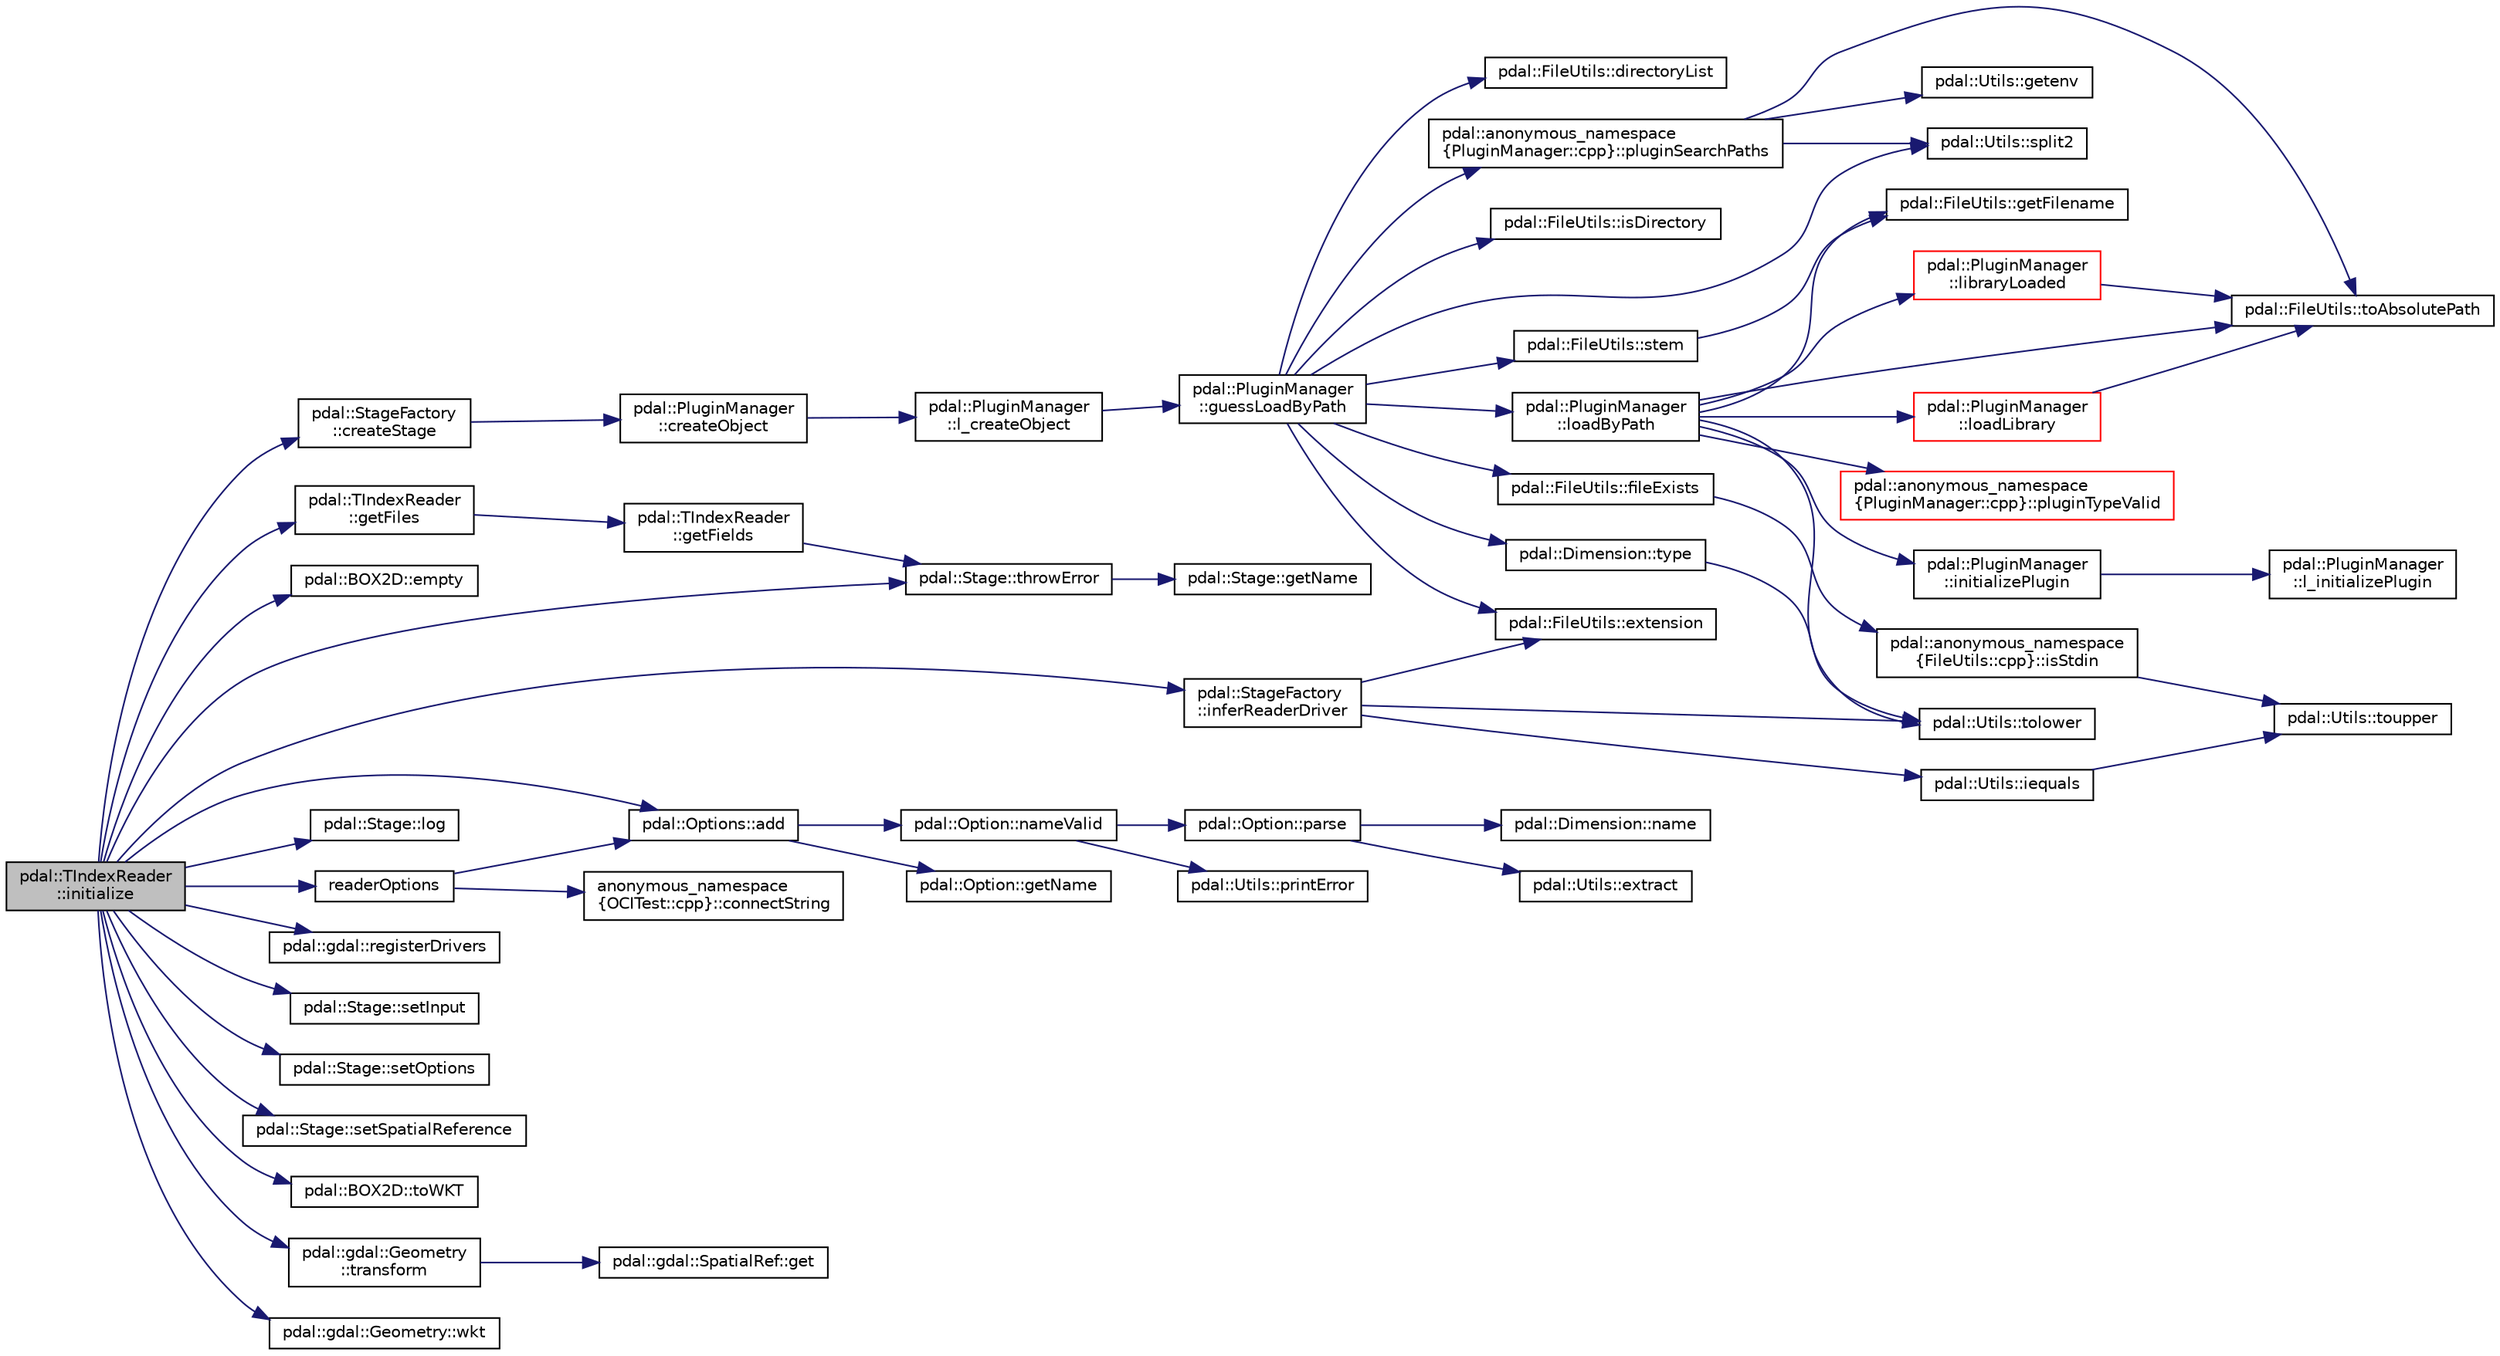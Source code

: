 digraph "pdal::TIndexReader::initialize"
{
  edge [fontname="Helvetica",fontsize="10",labelfontname="Helvetica",labelfontsize="10"];
  node [fontname="Helvetica",fontsize="10",shape=record];
  rankdir="LR";
  Node1 [label="pdal::TIndexReader\l::initialize",height=0.2,width=0.4,color="black", fillcolor="grey75", style="filled", fontcolor="black"];
  Node1 -> Node2 [color="midnightblue",fontsize="10",style="solid",fontname="Helvetica"];
  Node2 [label="pdal::Options::add",height=0.2,width=0.4,color="black", fillcolor="white", style="filled",URL="$classpdal_1_1Options.html#a30826da39f9c4716412141eeeb719032"];
  Node2 -> Node3 [color="midnightblue",fontsize="10",style="solid",fontname="Helvetica"];
  Node3 [label="pdal::Option::getName",height=0.2,width=0.4,color="black", fillcolor="white", style="filled",URL="$classpdal_1_1Option.html#ad2b7a736742fb343e421fa326ef45c23"];
  Node2 -> Node4 [color="midnightblue",fontsize="10",style="solid",fontname="Helvetica"];
  Node4 [label="pdal::Option::nameValid",height=0.2,width=0.4,color="black", fillcolor="white", style="filled",URL="$classpdal_1_1Option.html#aef4422b88464a9cad83b3c11bf1f8cdd"];
  Node4 -> Node5 [color="midnightblue",fontsize="10",style="solid",fontname="Helvetica"];
  Node5 [label="pdal::Option::parse",height=0.2,width=0.4,color="black", fillcolor="white", style="filled",URL="$classpdal_1_1Option.html#a978a36cf9180d3636ea770988961952b"];
  Node5 -> Node6 [color="midnightblue",fontsize="10",style="solid",fontname="Helvetica"];
  Node6 [label="pdal::Utils::extract",height=0.2,width=0.4,color="black", fillcolor="white", style="filled",URL="$namespacepdal_1_1Utils.html#acae5a19cd66121b77e2599daec48413d"];
  Node5 -> Node7 [color="midnightblue",fontsize="10",style="solid",fontname="Helvetica"];
  Node7 [label="pdal::Dimension::name",height=0.2,width=0.4,color="black", fillcolor="white", style="filled",URL="$namespacepdal_1_1Dimension.html#af3176b0b7e6b4be000317846cf7c2718"];
  Node4 -> Node8 [color="midnightblue",fontsize="10",style="solid",fontname="Helvetica"];
  Node8 [label="pdal::Utils::printError",height=0.2,width=0.4,color="black", fillcolor="white", style="filled",URL="$namespacepdal_1_1Utils.html#ada321695f57c876ef51227bdf5b84f7a"];
  Node1 -> Node9 [color="midnightblue",fontsize="10",style="solid",fontname="Helvetica"];
  Node9 [label="pdal::StageFactory\l::createStage",height=0.2,width=0.4,color="black", fillcolor="white", style="filled",URL="$classpdal_1_1StageFactory.html#ac23b3763b84750594c834ec6ea27e334"];
  Node9 -> Node10 [color="midnightblue",fontsize="10",style="solid",fontname="Helvetica"];
  Node10 [label="pdal::PluginManager\l::createObject",height=0.2,width=0.4,color="black", fillcolor="white", style="filled",URL="$classpdal_1_1PluginManager.html#a70e78b2649f28e266ec11b7a9e183af9"];
  Node10 -> Node11 [color="midnightblue",fontsize="10",style="solid",fontname="Helvetica"];
  Node11 [label="pdal::PluginManager\l::l_createObject",height=0.2,width=0.4,color="black", fillcolor="white", style="filled",URL="$classpdal_1_1PluginManager.html#a1d74a4219bdf2592c026084e0aa3809a"];
  Node11 -> Node12 [color="midnightblue",fontsize="10",style="solid",fontname="Helvetica"];
  Node12 [label="pdal::PluginManager\l::guessLoadByPath",height=0.2,width=0.4,color="black", fillcolor="white", style="filled",URL="$classpdal_1_1PluginManager.html#a4b104d8173aec62bcd3745ddee7aa3d5"];
  Node12 -> Node13 [color="midnightblue",fontsize="10",style="solid",fontname="Helvetica"];
  Node13 [label="pdal::FileUtils::directoryList",height=0.2,width=0.4,color="black", fillcolor="white", style="filled",URL="$namespacepdal_1_1FileUtils.html#af4165597419cf00a2ff9cea447ea6c33"];
  Node12 -> Node14 [color="midnightblue",fontsize="10",style="solid",fontname="Helvetica"];
  Node14 [label="pdal::FileUtils::extension",height=0.2,width=0.4,color="black", fillcolor="white", style="filled",URL="$namespacepdal_1_1FileUtils.html#ae3c153961947c766ab18099f7ef71fc1"];
  Node12 -> Node15 [color="midnightblue",fontsize="10",style="solid",fontname="Helvetica"];
  Node15 [label="pdal::FileUtils::fileExists",height=0.2,width=0.4,color="black", fillcolor="white", style="filled",URL="$namespacepdal_1_1FileUtils.html#ae2b8f1ddc38b0033b685a0bde6106ba1"];
  Node15 -> Node16 [color="midnightblue",fontsize="10",style="solid",fontname="Helvetica"];
  Node16 [label="pdal::anonymous_namespace\l\{FileUtils::cpp\}::isStdin",height=0.2,width=0.4,color="black", fillcolor="white", style="filled",URL="$namespacepdal_1_1anonymous__namespace_02FileUtils_8cpp_03.html#a813a530ad72d50f747643f1bb996cacf"];
  Node16 -> Node17 [color="midnightblue",fontsize="10",style="solid",fontname="Helvetica"];
  Node17 [label="pdal::Utils::toupper",height=0.2,width=0.4,color="black", fillcolor="white", style="filled",URL="$namespacepdal_1_1Utils.html#a28e3e2faff94b20f9908e77bc54ed983"];
  Node12 -> Node18 [color="midnightblue",fontsize="10",style="solid",fontname="Helvetica"];
  Node18 [label="pdal::FileUtils::isDirectory",height=0.2,width=0.4,color="black", fillcolor="white", style="filled",URL="$namespacepdal_1_1FileUtils.html#acfbe324737d031ab2650a56c6d50c776"];
  Node12 -> Node19 [color="midnightblue",fontsize="10",style="solid",fontname="Helvetica"];
  Node19 [label="pdal::PluginManager\l::loadByPath",height=0.2,width=0.4,color="black", fillcolor="white", style="filled",URL="$classpdal_1_1PluginManager.html#a3344bf0a8d35b309b26cb23ae5fa3579"];
  Node19 -> Node20 [color="midnightblue",fontsize="10",style="solid",fontname="Helvetica"];
  Node20 [label="pdal::FileUtils::getFilename",height=0.2,width=0.4,color="black", fillcolor="white", style="filled",URL="$namespacepdal_1_1FileUtils.html#a0d150fac3c099a0646763f1b862cac73"];
  Node19 -> Node21 [color="midnightblue",fontsize="10",style="solid",fontname="Helvetica"];
  Node21 [label="pdal::PluginManager\l::initializePlugin",height=0.2,width=0.4,color="black", fillcolor="white", style="filled",URL="$classpdal_1_1PluginManager.html#ae9e94964092e0fdb6be63484e5e69e9f"];
  Node21 -> Node22 [color="midnightblue",fontsize="10",style="solid",fontname="Helvetica"];
  Node22 [label="pdal::PluginManager\l::l_initializePlugin",height=0.2,width=0.4,color="black", fillcolor="white", style="filled",URL="$classpdal_1_1PluginManager.html#a8a847508c24b6a254ae8eaba06c0069a"];
  Node19 -> Node23 [color="midnightblue",fontsize="10",style="solid",fontname="Helvetica"];
  Node23 [label="pdal::PluginManager\l::libraryLoaded",height=0.2,width=0.4,color="red", fillcolor="white", style="filled",URL="$classpdal_1_1PluginManager.html#a05f55dd74e4883b9a8bca6ebbadda5bd"];
  Node23 -> Node24 [color="midnightblue",fontsize="10",style="solid",fontname="Helvetica"];
  Node24 [label="pdal::FileUtils::toAbsolutePath",height=0.2,width=0.4,color="black", fillcolor="white", style="filled",URL="$namespacepdal_1_1FileUtils.html#a538c47da3e98daa37d68b568ca849ac9"];
  Node19 -> Node25 [color="midnightblue",fontsize="10",style="solid",fontname="Helvetica"];
  Node25 [label="pdal::PluginManager\l::loadLibrary",height=0.2,width=0.4,color="red", fillcolor="white", style="filled",URL="$classpdal_1_1PluginManager.html#a37dc2ebab8261695d3d42038046cd5e4"];
  Node25 -> Node24 [color="midnightblue",fontsize="10",style="solid",fontname="Helvetica"];
  Node19 -> Node26 [color="midnightblue",fontsize="10",style="solid",fontname="Helvetica"];
  Node26 [label="pdal::anonymous_namespace\l\{PluginManager::cpp\}::pluginTypeValid",height=0.2,width=0.4,color="red", fillcolor="white", style="filled",URL="$namespacepdal_1_1anonymous__namespace_02PluginManager_8cpp_03.html#a96b6f972ce14621acdc2ef6579cab857"];
  Node19 -> Node24 [color="midnightblue",fontsize="10",style="solid",fontname="Helvetica"];
  Node19 -> Node27 [color="midnightblue",fontsize="10",style="solid",fontname="Helvetica"];
  Node27 [label="pdal::Utils::tolower",height=0.2,width=0.4,color="black", fillcolor="white", style="filled",URL="$namespacepdal_1_1Utils.html#a5268937cf695835e55392f752dc02cb2"];
  Node12 -> Node28 [color="midnightblue",fontsize="10",style="solid",fontname="Helvetica"];
  Node28 [label="pdal::anonymous_namespace\l\{PluginManager::cpp\}::pluginSearchPaths",height=0.2,width=0.4,color="black", fillcolor="white", style="filled",URL="$namespacepdal_1_1anonymous__namespace_02PluginManager_8cpp_03.html#a1fdbb485623dfdef1f484e665ffe43fe"];
  Node28 -> Node29 [color="midnightblue",fontsize="10",style="solid",fontname="Helvetica"];
  Node29 [label="pdal::Utils::getenv",height=0.2,width=0.4,color="black", fillcolor="white", style="filled",URL="$namespacepdal_1_1Utils.html#a280847d8a85057a3cfe513abec5c6527"];
  Node28 -> Node30 [color="midnightblue",fontsize="10",style="solid",fontname="Helvetica"];
  Node30 [label="pdal::Utils::split2",height=0.2,width=0.4,color="black", fillcolor="white", style="filled",URL="$namespacepdal_1_1Utils.html#a6ae33c6d7b4eb4bcae6ec17fb8cc04fc"];
  Node28 -> Node24 [color="midnightblue",fontsize="10",style="solid",fontname="Helvetica"];
  Node12 -> Node30 [color="midnightblue",fontsize="10",style="solid",fontname="Helvetica"];
  Node12 -> Node31 [color="midnightblue",fontsize="10",style="solid",fontname="Helvetica"];
  Node31 [label="pdal::FileUtils::stem",height=0.2,width=0.4,color="black", fillcolor="white", style="filled",URL="$namespacepdal_1_1FileUtils.html#a3bdadae2f0ef6896942c02e9a9c81e00"];
  Node31 -> Node20 [color="midnightblue",fontsize="10",style="solid",fontname="Helvetica"];
  Node12 -> Node32 [color="midnightblue",fontsize="10",style="solid",fontname="Helvetica"];
  Node32 [label="pdal::Dimension::type",height=0.2,width=0.4,color="black", fillcolor="white", style="filled",URL="$namespacepdal_1_1Dimension.html#a880d689fed54aa3ded6f88c9e058c5d2"];
  Node32 -> Node27 [color="midnightblue",fontsize="10",style="solid",fontname="Helvetica"];
  Node1 -> Node33 [color="midnightblue",fontsize="10",style="solid",fontname="Helvetica"];
  Node33 [label="pdal::BOX2D::empty",height=0.2,width=0.4,color="black", fillcolor="white", style="filled",URL="$classpdal_1_1BOX2D.html#aec5fae5f73a34a1d4248d596cad77755"];
  Node1 -> Node34 [color="midnightblue",fontsize="10",style="solid",fontname="Helvetica"];
  Node34 [label="pdal::TIndexReader\l::getFiles",height=0.2,width=0.4,color="black", fillcolor="white", style="filled",URL="$classpdal_1_1TIndexReader.html#a9b86701fc6ce1c74560066c6d89a4de0"];
  Node34 -> Node35 [color="midnightblue",fontsize="10",style="solid",fontname="Helvetica"];
  Node35 [label="pdal::TIndexReader\l::getFields",height=0.2,width=0.4,color="black", fillcolor="white", style="filled",URL="$classpdal_1_1TIndexReader.html#ac68d676eb3a7b26406c220fe631e6b76"];
  Node35 -> Node36 [color="midnightblue",fontsize="10",style="solid",fontname="Helvetica"];
  Node36 [label="pdal::Stage::throwError",height=0.2,width=0.4,color="black", fillcolor="white", style="filled",URL="$classpdal_1_1Stage.html#abdbd1176da12dfd882d931a43290797f"];
  Node36 -> Node37 [color="midnightblue",fontsize="10",style="solid",fontname="Helvetica"];
  Node37 [label="pdal::Stage::getName",height=0.2,width=0.4,color="black", fillcolor="white", style="filled",URL="$classpdal_1_1Stage.html#a6c81d6fbbac17ebe4cd63806916cc750"];
  Node1 -> Node38 [color="midnightblue",fontsize="10",style="solid",fontname="Helvetica"];
  Node38 [label="pdal::StageFactory\l::inferReaderDriver",height=0.2,width=0.4,color="black", fillcolor="white", style="filled",URL="$classpdal_1_1StageFactory.html#a51af2cb785aed67c13262ba2a87f3adf"];
  Node38 -> Node14 [color="midnightblue",fontsize="10",style="solid",fontname="Helvetica"];
  Node38 -> Node39 [color="midnightblue",fontsize="10",style="solid",fontname="Helvetica"];
  Node39 [label="pdal::Utils::iequals",height=0.2,width=0.4,color="black", fillcolor="white", style="filled",URL="$namespacepdal_1_1Utils.html#acb34cb790a22dbce1a05582ba4917566"];
  Node39 -> Node17 [color="midnightblue",fontsize="10",style="solid",fontname="Helvetica"];
  Node38 -> Node27 [color="midnightblue",fontsize="10",style="solid",fontname="Helvetica"];
  Node1 -> Node40 [color="midnightblue",fontsize="10",style="solid",fontname="Helvetica"];
  Node40 [label="pdal::Stage::log",height=0.2,width=0.4,color="black", fillcolor="white", style="filled",URL="$classpdal_1_1Stage.html#ae8c29817e14d7cda53fdcbb23102d872"];
  Node1 -> Node41 [color="midnightblue",fontsize="10",style="solid",fontname="Helvetica"];
  Node41 [label="readerOptions",height=0.2,width=0.4,color="black", fillcolor="white", style="filled",URL="$OCITest_8cpp.html#a6199cf7554920d2a08861796fcffebaa"];
  Node41 -> Node2 [color="midnightblue",fontsize="10",style="solid",fontname="Helvetica"];
  Node41 -> Node42 [color="midnightblue",fontsize="10",style="solid",fontname="Helvetica"];
  Node42 [label="anonymous_namespace\l\{OCITest::cpp\}::connectString",height=0.2,width=0.4,color="black", fillcolor="white", style="filled",URL="$namespaceanonymous__namespace_02OCITest_8cpp_03.html#a16b0d908e41f34b0693fc46ce9c44aef"];
  Node1 -> Node43 [color="midnightblue",fontsize="10",style="solid",fontname="Helvetica"];
  Node43 [label="pdal::gdal::registerDrivers",height=0.2,width=0.4,color="black", fillcolor="white", style="filled",URL="$namespacepdal_1_1gdal.html#a35a1ae3b5fe64517230477135fae8569"];
  Node1 -> Node44 [color="midnightblue",fontsize="10",style="solid",fontname="Helvetica"];
  Node44 [label="pdal::Stage::setInput",height=0.2,width=0.4,color="black", fillcolor="white", style="filled",URL="$classpdal_1_1Stage.html#abfd87d459bea04a919aace286b2e377e"];
  Node1 -> Node45 [color="midnightblue",fontsize="10",style="solid",fontname="Helvetica"];
  Node45 [label="pdal::Stage::setOptions",height=0.2,width=0.4,color="black", fillcolor="white", style="filled",URL="$classpdal_1_1Stage.html#acb2434df20f371f1fec9577de3cf0046"];
  Node1 -> Node46 [color="midnightblue",fontsize="10",style="solid",fontname="Helvetica"];
  Node46 [label="pdal::Stage::setSpatialReference",height=0.2,width=0.4,color="black", fillcolor="white", style="filled",URL="$classpdal_1_1Stage.html#af31ff3a4038bceeb17847b567d984ed7"];
  Node1 -> Node36 [color="midnightblue",fontsize="10",style="solid",fontname="Helvetica"];
  Node1 -> Node47 [color="midnightblue",fontsize="10",style="solid",fontname="Helvetica"];
  Node47 [label="pdal::BOX2D::toWKT",height=0.2,width=0.4,color="black", fillcolor="white", style="filled",URL="$classpdal_1_1BOX2D.html#a9ad349ac01cf2f71c532aeaef8389551"];
  Node1 -> Node48 [color="midnightblue",fontsize="10",style="solid",fontname="Helvetica"];
  Node48 [label="pdal::gdal::Geometry\l::transform",height=0.2,width=0.4,color="black", fillcolor="white", style="filled",URL="$classpdal_1_1gdal_1_1Geometry.html#a0428e56f29d56cae5387b85cd6884cc1"];
  Node48 -> Node49 [color="midnightblue",fontsize="10",style="solid",fontname="Helvetica"];
  Node49 [label="pdal::gdal::SpatialRef::get",height=0.2,width=0.4,color="black", fillcolor="white", style="filled",URL="$classpdal_1_1gdal_1_1SpatialRef.html#a6e9fd085183596f638066f2ef30c99ab"];
  Node1 -> Node50 [color="midnightblue",fontsize="10",style="solid",fontname="Helvetica"];
  Node50 [label="pdal::gdal::Geometry::wkt",height=0.2,width=0.4,color="black", fillcolor="white", style="filled",URL="$classpdal_1_1gdal_1_1Geometry.html#ab636a7945974d81d206f7812c236304b"];
}
